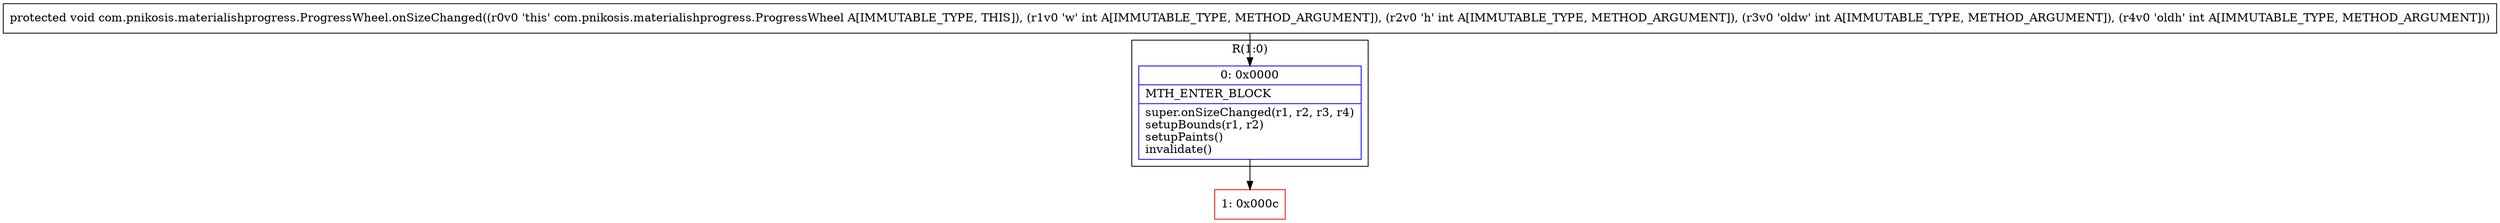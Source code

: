 digraph "CFG forcom.pnikosis.materialishprogress.ProgressWheel.onSizeChanged(IIII)V" {
subgraph cluster_Region_741086341 {
label = "R(1:0)";
node [shape=record,color=blue];
Node_0 [shape=record,label="{0\:\ 0x0000|MTH_ENTER_BLOCK\l|super.onSizeChanged(r1, r2, r3, r4)\lsetupBounds(r1, r2)\lsetupPaints()\linvalidate()\l}"];
}
Node_1 [shape=record,color=red,label="{1\:\ 0x000c}"];
MethodNode[shape=record,label="{protected void com.pnikosis.materialishprogress.ProgressWheel.onSizeChanged((r0v0 'this' com.pnikosis.materialishprogress.ProgressWheel A[IMMUTABLE_TYPE, THIS]), (r1v0 'w' int A[IMMUTABLE_TYPE, METHOD_ARGUMENT]), (r2v0 'h' int A[IMMUTABLE_TYPE, METHOD_ARGUMENT]), (r3v0 'oldw' int A[IMMUTABLE_TYPE, METHOD_ARGUMENT]), (r4v0 'oldh' int A[IMMUTABLE_TYPE, METHOD_ARGUMENT])) }"];
MethodNode -> Node_0;
Node_0 -> Node_1;
}

